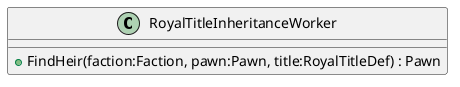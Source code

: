 @startuml
class RoyalTitleInheritanceWorker {
    + FindHeir(faction:Faction, pawn:Pawn, title:RoyalTitleDef) : Pawn
}
@enduml
